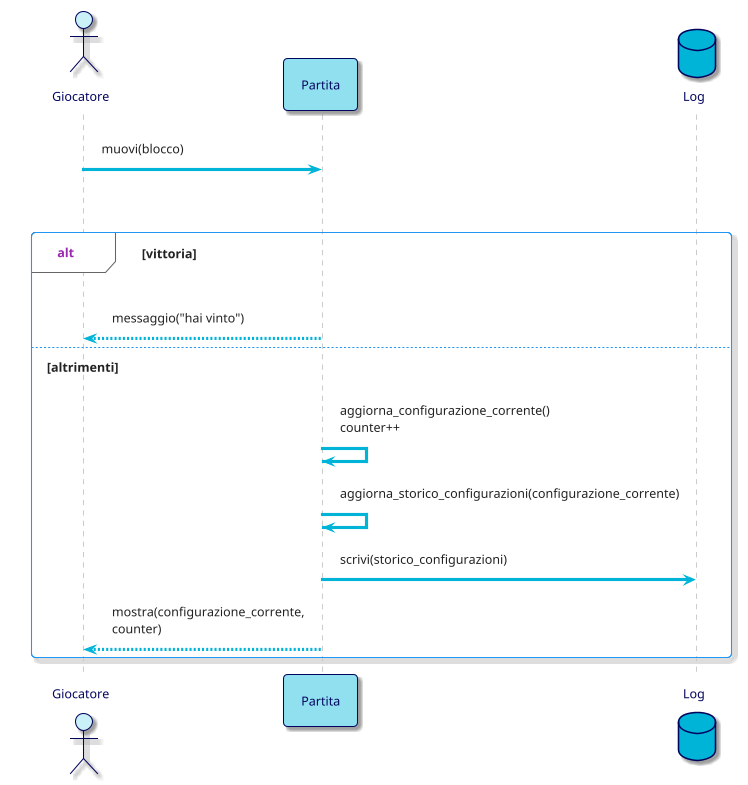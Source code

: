 @startuml
!theme materia-outline

skinparam ArrowColor #00B4D8
skinparam ActorBorderColor #03045E
skinparam ActorFontColor #03045E
skinparam ActorBackgroundColor #CAF0F8
skinparam ParticipantFontColor #03045E
skinparam ParticipantBorderColor #03045E
skinparam ParticipantBackgroundColor #90E0EF
skinparam DatabaseBorderColor #03045E
skinparam DatabaseBackgroundColor #00B4D8
skinparam DatabaseFontColor #03045E

actor Giocatore
participant Partita
database Log

Giocatore -> Partita: muovi(blocco)

critical
  alt vittoria
    Partita --> Giocatore:messaggio("hai vinto")

  else altrimenti
    Partita -> Partita: aggiorna_configurazione_corrente()\ncounter++
    Partita -> Partita: aggiorna_storico_configurazioni(configurazione_corrente)
    Partita -> Log: scrivi(storico_configurazioni)
    Partita --> Giocatore: mostra(configurazione_corrente,\ncounter)

end

@enduml